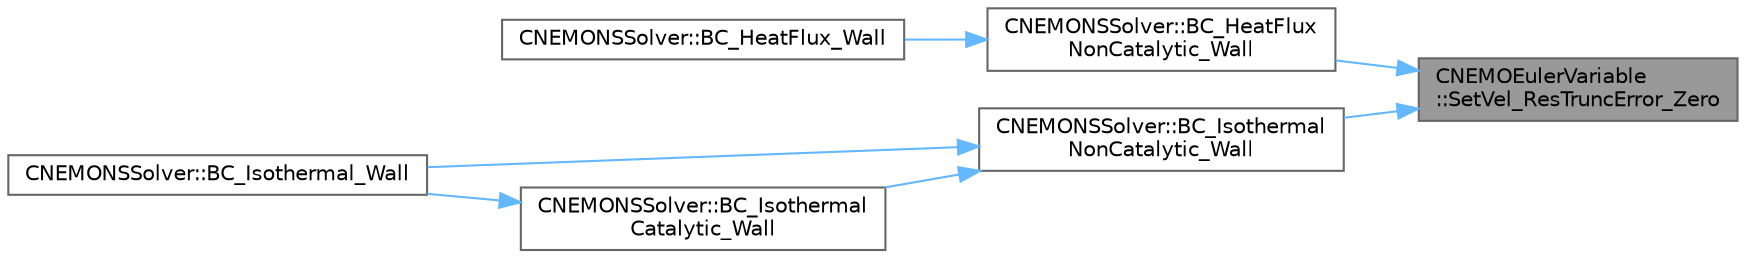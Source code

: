 digraph "CNEMOEulerVariable::SetVel_ResTruncError_Zero"
{
 // LATEX_PDF_SIZE
  bgcolor="transparent";
  edge [fontname=Helvetica,fontsize=10,labelfontname=Helvetica,labelfontsize=10];
  node [fontname=Helvetica,fontsize=10,shape=box,height=0.2,width=0.4];
  rankdir="RL";
  Node1 [id="Node000001",label="CNEMOEulerVariable\l::SetVel_ResTruncError_Zero",height=0.2,width=0.4,color="gray40", fillcolor="grey60", style="filled", fontcolor="black",tooltip="Set the momentum part of the truncation error to zero."];
  Node1 -> Node2 [id="edge1_Node000001_Node000002",dir="back",color="steelblue1",style="solid",tooltip=" "];
  Node2 [id="Node000002",label="CNEMONSSolver::BC_HeatFlux\lNonCatalytic_Wall",height=0.2,width=0.4,color="grey40", fillcolor="white", style="filled",URL="$classCNEMONSSolver.html#acd1bedbd2a7588cfa7a86831d4c9dfc9",tooltip="Impose a constant heat-flux condition at the wall."];
  Node2 -> Node3 [id="edge2_Node000002_Node000003",dir="back",color="steelblue1",style="solid",tooltip=" "];
  Node3 [id="Node000003",label="CNEMONSSolver::BC_HeatFlux_Wall",height=0.2,width=0.4,color="grey40", fillcolor="white", style="filled",URL="$classCNEMONSSolver.html#aa52e178cc5f052026e73735d6e9b847f",tooltip="Impose a constant heat-flux condition at the wall."];
  Node1 -> Node4 [id="edge3_Node000001_Node000004",dir="back",color="steelblue1",style="solid",tooltip=" "];
  Node4 [id="Node000004",label="CNEMONSSolver::BC_Isothermal\lNonCatalytic_Wall",height=0.2,width=0.4,color="grey40", fillcolor="white", style="filled",URL="$classCNEMONSSolver.html#a1c4746b9e1e0c7232f1bd06535c22b14",tooltip="Impose the Navier-Stokes boundary condition (strong)."];
  Node4 -> Node5 [id="edge4_Node000004_Node000005",dir="back",color="steelblue1",style="solid",tooltip=" "];
  Node5 [id="Node000005",label="CNEMONSSolver::BC_Isothermal_Wall",height=0.2,width=0.4,color="grey40", fillcolor="white", style="filled",URL="$classCNEMONSSolver.html#a8c6c80e6e8f2aed2ff80c78a8e5aec9e",tooltip="Generic implementation of the isothermal wall."];
  Node4 -> Node6 [id="edge5_Node000004_Node000006",dir="back",color="steelblue1",style="solid",tooltip=" "];
  Node6 [id="Node000006",label="CNEMONSSolver::BC_Isothermal\lCatalytic_Wall",height=0.2,width=0.4,color="grey40", fillcolor="white", style="filled",URL="$classCNEMONSSolver.html#ae3d2c5f1c94cb3d01b7f351ce3105f31",tooltip="Impose the Navier-Stokes boundary condition (strong)."];
  Node6 -> Node5 [id="edge6_Node000006_Node000005",dir="back",color="steelblue1",style="solid",tooltip=" "];
}
